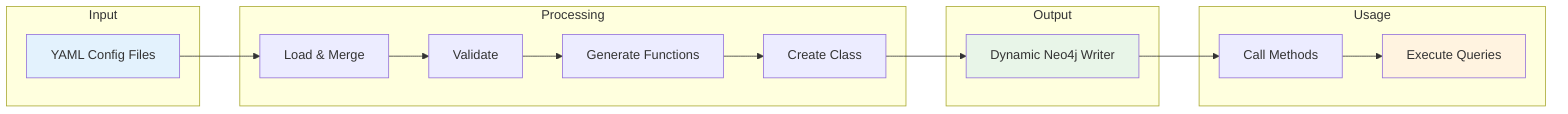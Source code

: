 flowchart LR
    subgraph "Input"
        A[YAML Config Files]
    end
    
    subgraph "Processing"
        B[Load & Merge]
        C[Validate]
        D[Generate Functions]
        E[Create Class]
    end
    
    subgraph "Output"
        F[Dynamic Neo4j Writer]
    end
    
    subgraph "Usage"
        G[Call Methods]
        H[Execute Queries]
    end
    
    A --> B
    B --> C
    C --> D
    D --> E
    E --> F
    F --> G
    G --> H
    
    style A fill:#e3f2fd
    style F fill:#e8f5e8
    style H fill:#fff3e0